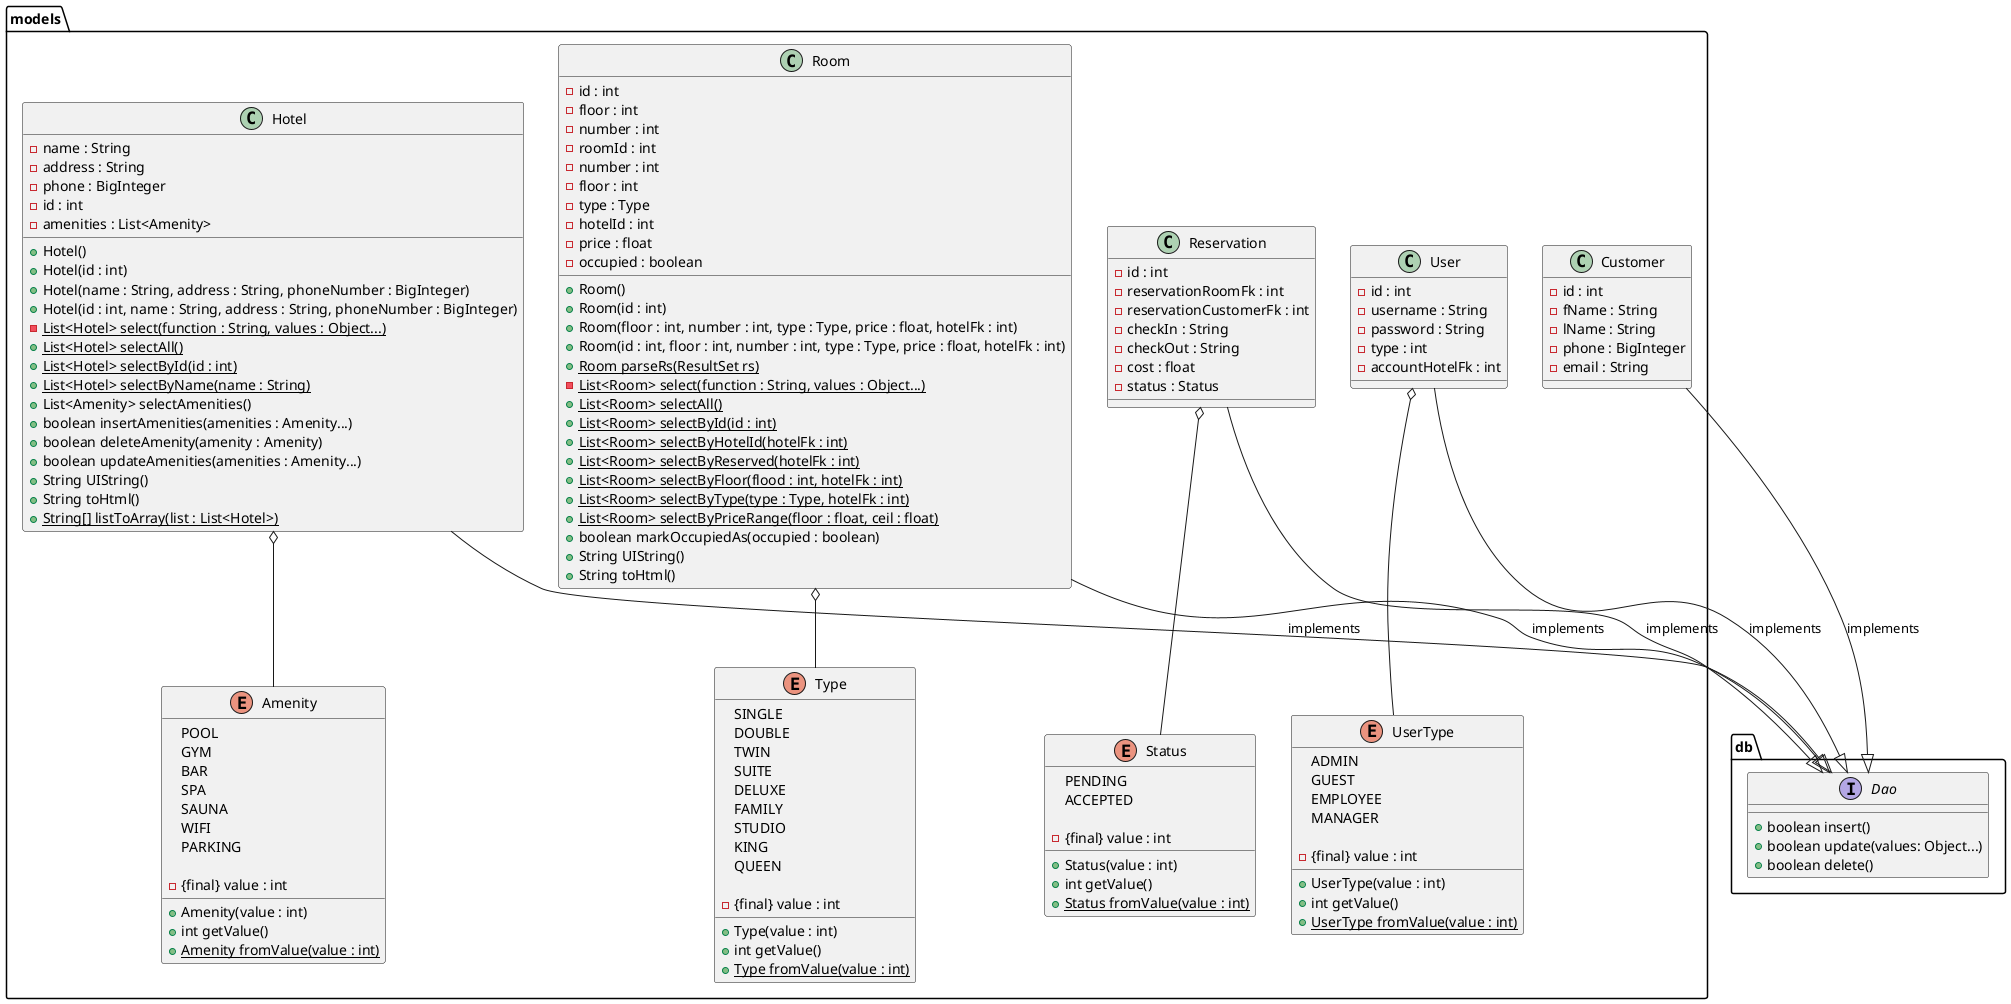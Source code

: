 @startuml models

package db {
    interface Dao {
        + boolean insert()
        + boolean update(values: Object...)
        + boolean delete()
    }
}

package models {
    class Hotel {
        - name : String
        - address : String
        - phone : BigInteger
        - id : int
        - amenities : List<Amenity>
        + Hotel()
        + Hotel(id : int)
        + Hotel(name : String, address : String, phoneNumber : BigInteger)
        + Hotel(id : int, name : String, address : String, phoneNumber : BigInteger)
        - {static} List<Hotel> select(function : String, values : Object...)
        + {static} List<Hotel> selectAll()
        + {static} List<Hotel> selectById(id : int)
        + {static} List<Hotel> selectByName(name : String)
        + List<Amenity> selectAmenities()
        + boolean insertAmenities(amenities : Amenity...)
        + boolean deleteAmenity(amenity : Amenity)
        + boolean updateAmenities(amenities : Amenity...)
        + String UIString()
        + String toHtml()
        + {static} String[] listToArray(list : List<Hotel>)
    }
    class Room {
        - id : int
        - floor : int
        - number : int
        - roomId : int
        - number : int
        - floor : int
        - type : Type
        - hotelId : int
        - price : float
        - occupied : boolean

        + Room()
        + Room(id : int)
        + Room(floor : int, number : int, type : Type, price : float, hotelFk : int)
        + Room(id : int, floor : int, number : int, type : Type, price : float, hotelFk : int)
        + {static} Room parseRs(ResultSet rs)
        - {static} List<Room> select(function : String, values : Object...)
        + {static} List<Room> selectAll()
        + {static} List<Room> selectById(id : int)
        + {static} List<Room> selectByHotelId(hotelFk : int)
        + {static} List<Room> selectByReserved(hotelFk : int)
        + {static} List<Room> selectByFloor(flood : int, hotelFk : int)
        + {static} List<Room> selectByType(type : Type, hotelFk : int)
        + {static} List<Room> selectByPriceRange(floor : float, ceil : float)
        + boolean markOccupiedAs(occupied : boolean)
        + String UIString()
        + String toHtml()
    }
    class Reservation {
        - id : int
        - reservationRoomFk : int
        - reservationCustomerFk : int
        - checkIn : String
        - checkOut : String
        - cost : float
        - status : Status
    }
    class User {
        - id : int
        - username : String
        - password : String
        - type : int
        - accountHotelFk : int
    }
    class Customer {
        - id : int
        - fName : String
        - lName : String
        - phone : BigInteger
        - email : String
    }

    enum Amenity {
        POOL
        GYM
        BAR
        SPA
        SAUNA
        WIFI
        PARKING

        - {final} value : int
        + Amenity(value : int)
        + int getValue()
        + {static} Amenity fromValue(value : int)
    }
    enum Status {
        PENDING
        ACCEPTED

        - {final} value : int
        + Status(value : int)
        + int getValue()
        + {static} Status fromValue(value : int)
    }
    enum Type {
        SINGLE
        DOUBLE
        TWIN
        SUITE
        DELUXE
        FAMILY
        STUDIO
        KING
        QUEEN

        - {final} value : int
        + Type(value : int)
        + int getValue()
        + {static} Type fromValue(value : int)
    }
    enum UserType {
        ADMIN
        GUEST
        EMPLOYEE
        MANAGER

        - {final} value : int
        + UserType(value : int)
        + int getValue()
        + {static} UserType fromValue(value : int)
    }
}

Hotel o-- Amenity
Reservation o-- Status
Room o-- Type
User o-- UserType

Hotel --|> Dao : implements
Room --|> Dao : implements
Reservation --|> Dao : implements
User --|> Dao : implements
Customer --|> Dao : implements


@enduml
